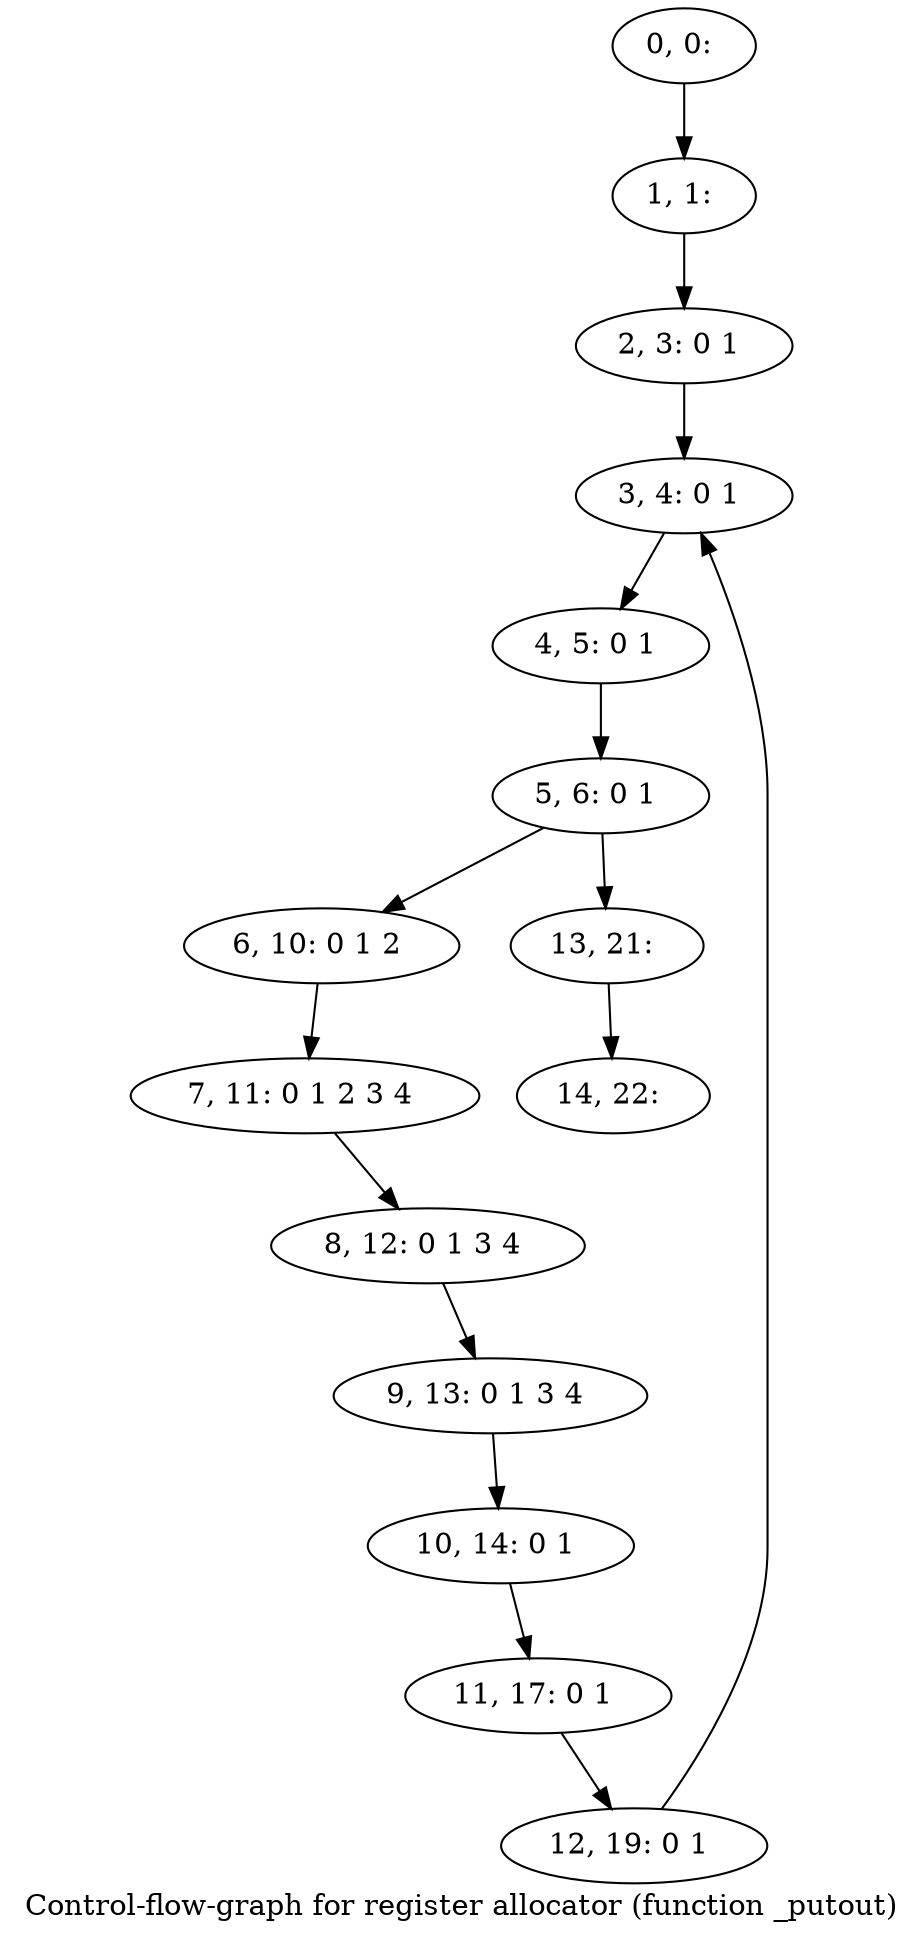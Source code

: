 digraph G {
graph [label="Control-flow-graph for register allocator (function _putout)"]
0[label="0, 0: "];
1[label="1, 1: "];
2[label="2, 3: 0 1 "];
3[label="3, 4: 0 1 "];
4[label="4, 5: 0 1 "];
5[label="5, 6: 0 1 "];
6[label="6, 10: 0 1 2 "];
7[label="7, 11: 0 1 2 3 4 "];
8[label="8, 12: 0 1 3 4 "];
9[label="9, 13: 0 1 3 4 "];
10[label="10, 14: 0 1 "];
11[label="11, 17: 0 1 "];
12[label="12, 19: 0 1 "];
13[label="13, 21: "];
14[label="14, 22: "];
0->1 ;
1->2 ;
2->3 ;
3->4 ;
4->5 ;
5->6 ;
5->13 ;
6->7 ;
7->8 ;
8->9 ;
9->10 ;
10->11 ;
11->12 ;
12->3 ;
13->14 ;
}
